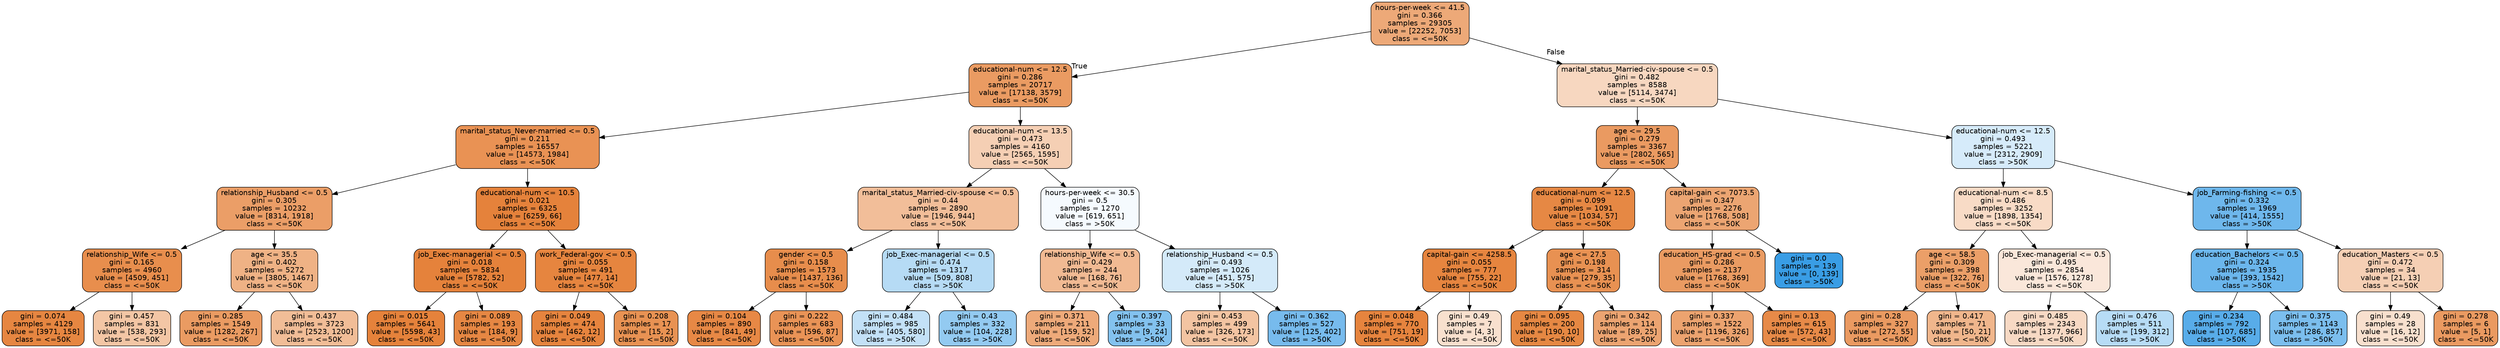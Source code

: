 digraph Tree {
node [shape=box, style="filled, rounded", color="black", fontname=helvetica] ;
edge [fontname=helvetica] ;
0 [label="hours-per-week <= 41.5\ngini = 0.366\nsamples = 29305\nvalue = [22252, 7053]\nclass = <=50K", fillcolor="#eda978"] ;
1 [label="educational-num <= 12.5\ngini = 0.286\nsamples = 20717\nvalue = [17138, 3579]\nclass = <=50K", fillcolor="#ea9b62"] ;
0 -> 1 [labeldistance=2.5, labelangle=45, headlabel="True"] ;
2 [label="marital_status_Never-married <= 0.5\ngini = 0.211\nsamples = 16557\nvalue = [14573, 1984]\nclass = <=50K", fillcolor="#e99254"] ;
1 -> 2 ;
3 [label="relationship_Husband <= 0.5\ngini = 0.305\nsamples = 10232\nvalue = [8314, 1918]\nclass = <=50K", fillcolor="#eb9e67"] ;
2 -> 3 ;
4 [label="relationship_Wife <= 0.5\ngini = 0.165\nsamples = 4960\nvalue = [4509, 451]\nclass = <=50K", fillcolor="#e88e4d"] ;
3 -> 4 ;
5 [label="gini = 0.074\nsamples = 4129\nvalue = [3971, 158]\nclass = <=50K", fillcolor="#e68641"] ;
4 -> 5 ;
6 [label="gini = 0.457\nsamples = 831\nvalue = [538, 293]\nclass = <=50K", fillcolor="#f3c6a5"] ;
4 -> 6 ;
7 [label="age <= 35.5\ngini = 0.402\nsamples = 5272\nvalue = [3805, 1467]\nclass = <=50K", fillcolor="#efb285"] ;
3 -> 7 ;
8 [label="gini = 0.285\nsamples = 1549\nvalue = [1282, 267]\nclass = <=50K", fillcolor="#ea9b62"] ;
7 -> 8 ;
9 [label="gini = 0.437\nsamples = 3723\nvalue = [2523, 1200]\nclass = <=50K", fillcolor="#f1bd97"] ;
7 -> 9 ;
10 [label="educational-num <= 10.5\ngini = 0.021\nsamples = 6325\nvalue = [6259, 66]\nclass = <=50K", fillcolor="#e5823b"] ;
2 -> 10 ;
11 [label="job_Exec-managerial <= 0.5\ngini = 0.018\nsamples = 5834\nvalue = [5782, 52]\nclass = <=50K", fillcolor="#e5823b"] ;
10 -> 11 ;
12 [label="gini = 0.015\nsamples = 5641\nvalue = [5598, 43]\nclass = <=50K", fillcolor="#e5823b"] ;
11 -> 12 ;
13 [label="gini = 0.089\nsamples = 193\nvalue = [184, 9]\nclass = <=50K", fillcolor="#e68743"] ;
11 -> 13 ;
14 [label="work_Federal-gov <= 0.5\ngini = 0.055\nsamples = 491\nvalue = [477, 14]\nclass = <=50K", fillcolor="#e6853f"] ;
10 -> 14 ;
15 [label="gini = 0.049\nsamples = 474\nvalue = [462, 12]\nclass = <=50K", fillcolor="#e6843e"] ;
14 -> 15 ;
16 [label="gini = 0.208\nsamples = 17\nvalue = [15, 2]\nclass = <=50K", fillcolor="#e89253"] ;
14 -> 16 ;
17 [label="educational-num <= 13.5\ngini = 0.473\nsamples = 4160\nvalue = [2565, 1595]\nclass = <=50K", fillcolor="#f5cfb4"] ;
1 -> 17 ;
18 [label="marital_status_Married-civ-spouse <= 0.5\ngini = 0.44\nsamples = 2890\nvalue = [1946, 944]\nclass = <=50K", fillcolor="#f2be99"] ;
17 -> 18 ;
19 [label="gender <= 0.5\ngini = 0.158\nsamples = 1573\nvalue = [1437, 136]\nclass = <=50K", fillcolor="#e78d4c"] ;
18 -> 19 ;
20 [label="gini = 0.104\nsamples = 890\nvalue = [841, 49]\nclass = <=50K", fillcolor="#e78845"] ;
19 -> 20 ;
21 [label="gini = 0.222\nsamples = 683\nvalue = [596, 87]\nclass = <=50K", fillcolor="#e99356"] ;
19 -> 21 ;
22 [label="job_Exec-managerial <= 0.5\ngini = 0.474\nsamples = 1317\nvalue = [509, 808]\nclass = >50K", fillcolor="#b6dbf5"] ;
18 -> 22 ;
23 [label="gini = 0.484\nsamples = 985\nvalue = [405, 580]\nclass = >50K", fillcolor="#c3e1f7"] ;
22 -> 23 ;
24 [label="gini = 0.43\nsamples = 332\nvalue = [104, 228]\nclass = >50K", fillcolor="#93caf1"] ;
22 -> 24 ;
25 [label="hours-per-week <= 30.5\ngini = 0.5\nsamples = 1270\nvalue = [619, 651]\nclass = >50K", fillcolor="#f5fafe"] ;
17 -> 25 ;
26 [label="relationship_Wife <= 0.5\ngini = 0.429\nsamples = 244\nvalue = [168, 76]\nclass = <=50K", fillcolor="#f1ba93"] ;
25 -> 26 ;
27 [label="gini = 0.371\nsamples = 211\nvalue = [159, 52]\nclass = <=50K", fillcolor="#eeaa7a"] ;
26 -> 27 ;
28 [label="gini = 0.397\nsamples = 33\nvalue = [9, 24]\nclass = >50K", fillcolor="#83c2ef"] ;
26 -> 28 ;
29 [label="relationship_Husband <= 0.5\ngini = 0.493\nsamples = 1026\nvalue = [451, 575]\nclass = >50K", fillcolor="#d4eaf9"] ;
25 -> 29 ;
30 [label="gini = 0.453\nsamples = 499\nvalue = [326, 173]\nclass = <=50K", fillcolor="#f3c4a2"] ;
29 -> 30 ;
31 [label="gini = 0.362\nsamples = 527\nvalue = [125, 402]\nclass = >50K", fillcolor="#77bbed"] ;
29 -> 31 ;
32 [label="marital_status_Married-civ-spouse <= 0.5\ngini = 0.482\nsamples = 8588\nvalue = [5114, 3474]\nclass = <=50K", fillcolor="#f7d7c0"] ;
0 -> 32 [labeldistance=2.5, labelangle=-45, headlabel="False"] ;
33 [label="age <= 29.5\ngini = 0.279\nsamples = 3367\nvalue = [2802, 565]\nclass = <=50K", fillcolor="#ea9a61"] ;
32 -> 33 ;
34 [label="educational-num <= 12.5\ngini = 0.099\nsamples = 1091\nvalue = [1034, 57]\nclass = <=50K", fillcolor="#e68844"] ;
33 -> 34 ;
35 [label="capital-gain <= 4258.5\ngini = 0.055\nsamples = 777\nvalue = [755, 22]\nclass = <=50K", fillcolor="#e6853f"] ;
34 -> 35 ;
36 [label="gini = 0.048\nsamples = 770\nvalue = [751, 19]\nclass = <=50K", fillcolor="#e6843e"] ;
35 -> 36 ;
37 [label="gini = 0.49\nsamples = 7\nvalue = [4, 3]\nclass = <=50K", fillcolor="#f8e0ce"] ;
35 -> 37 ;
38 [label="age <= 27.5\ngini = 0.198\nsamples = 314\nvalue = [279, 35]\nclass = <=50K", fillcolor="#e89152"] ;
34 -> 38 ;
39 [label="gini = 0.095\nsamples = 200\nvalue = [190, 10]\nclass = <=50K", fillcolor="#e68843"] ;
38 -> 39 ;
40 [label="gini = 0.342\nsamples = 114\nvalue = [89, 25]\nclass = <=50K", fillcolor="#eca471"] ;
38 -> 40 ;
41 [label="capital-gain <= 7073.5\ngini = 0.347\nsamples = 2276\nvalue = [1768, 508]\nclass = <=50K", fillcolor="#eca572"] ;
33 -> 41 ;
42 [label="education_HS-grad <= 0.5\ngini = 0.286\nsamples = 2137\nvalue = [1768, 369]\nclass = <=50K", fillcolor="#ea9b62"] ;
41 -> 42 ;
43 [label="gini = 0.337\nsamples = 1522\nvalue = [1196, 326]\nclass = <=50K", fillcolor="#eca36f"] ;
42 -> 43 ;
44 [label="gini = 0.13\nsamples = 615\nvalue = [572, 43]\nclass = <=50K", fillcolor="#e78a48"] ;
42 -> 44 ;
45 [label="gini = 0.0\nsamples = 139\nvalue = [0, 139]\nclass = >50K", fillcolor="#399de5"] ;
41 -> 45 ;
46 [label="educational-num <= 12.5\ngini = 0.493\nsamples = 5221\nvalue = [2312, 2909]\nclass = >50K", fillcolor="#d6ebfa"] ;
32 -> 46 ;
47 [label="educational-num <= 8.5\ngini = 0.486\nsamples = 3252\nvalue = [1898, 1354]\nclass = <=50K", fillcolor="#f8dbc6"] ;
46 -> 47 ;
48 [label="age <= 58.5\ngini = 0.309\nsamples = 398\nvalue = [322, 76]\nclass = <=50K", fillcolor="#eb9f68"] ;
47 -> 48 ;
49 [label="gini = 0.28\nsamples = 327\nvalue = [272, 55]\nclass = <=50K", fillcolor="#ea9a61"] ;
48 -> 49 ;
50 [label="gini = 0.417\nsamples = 71\nvalue = [50, 21]\nclass = <=50K", fillcolor="#f0b68c"] ;
48 -> 50 ;
51 [label="job_Exec-managerial <= 0.5\ngini = 0.495\nsamples = 2854\nvalue = [1576, 1278]\nclass = <=50K", fillcolor="#fae7da"] ;
47 -> 51 ;
52 [label="gini = 0.485\nsamples = 2343\nvalue = [1377, 966]\nclass = <=50K", fillcolor="#f7d9c4"] ;
51 -> 52 ;
53 [label="gini = 0.476\nsamples = 511\nvalue = [199, 312]\nclass = >50K", fillcolor="#b7dcf6"] ;
51 -> 53 ;
54 [label="job_Farming-fishing <= 0.5\ngini = 0.332\nsamples = 1969\nvalue = [414, 1555]\nclass = >50K", fillcolor="#6eb7ec"] ;
46 -> 54 ;
55 [label="education_Bachelors <= 0.5\ngini = 0.324\nsamples = 1935\nvalue = [393, 1542]\nclass = >50K", fillcolor="#6bb6ec"] ;
54 -> 55 ;
56 [label="gini = 0.234\nsamples = 792\nvalue = [107, 685]\nclass = >50K", fillcolor="#58ace9"] ;
55 -> 56 ;
57 [label="gini = 0.375\nsamples = 1143\nvalue = [286, 857]\nclass = >50K", fillcolor="#7bbeee"] ;
55 -> 57 ;
58 [label="education_Masters <= 0.5\ngini = 0.472\nsamples = 34\nvalue = [21, 13]\nclass = <=50K", fillcolor="#f5cfb4"] ;
54 -> 58 ;
59 [label="gini = 0.49\nsamples = 28\nvalue = [16, 12]\nclass = <=50K", fillcolor="#f8e0ce"] ;
58 -> 59 ;
60 [label="gini = 0.278\nsamples = 6\nvalue = [5, 1]\nclass = <=50K", fillcolor="#ea9a61"] ;
58 -> 60 ;
}